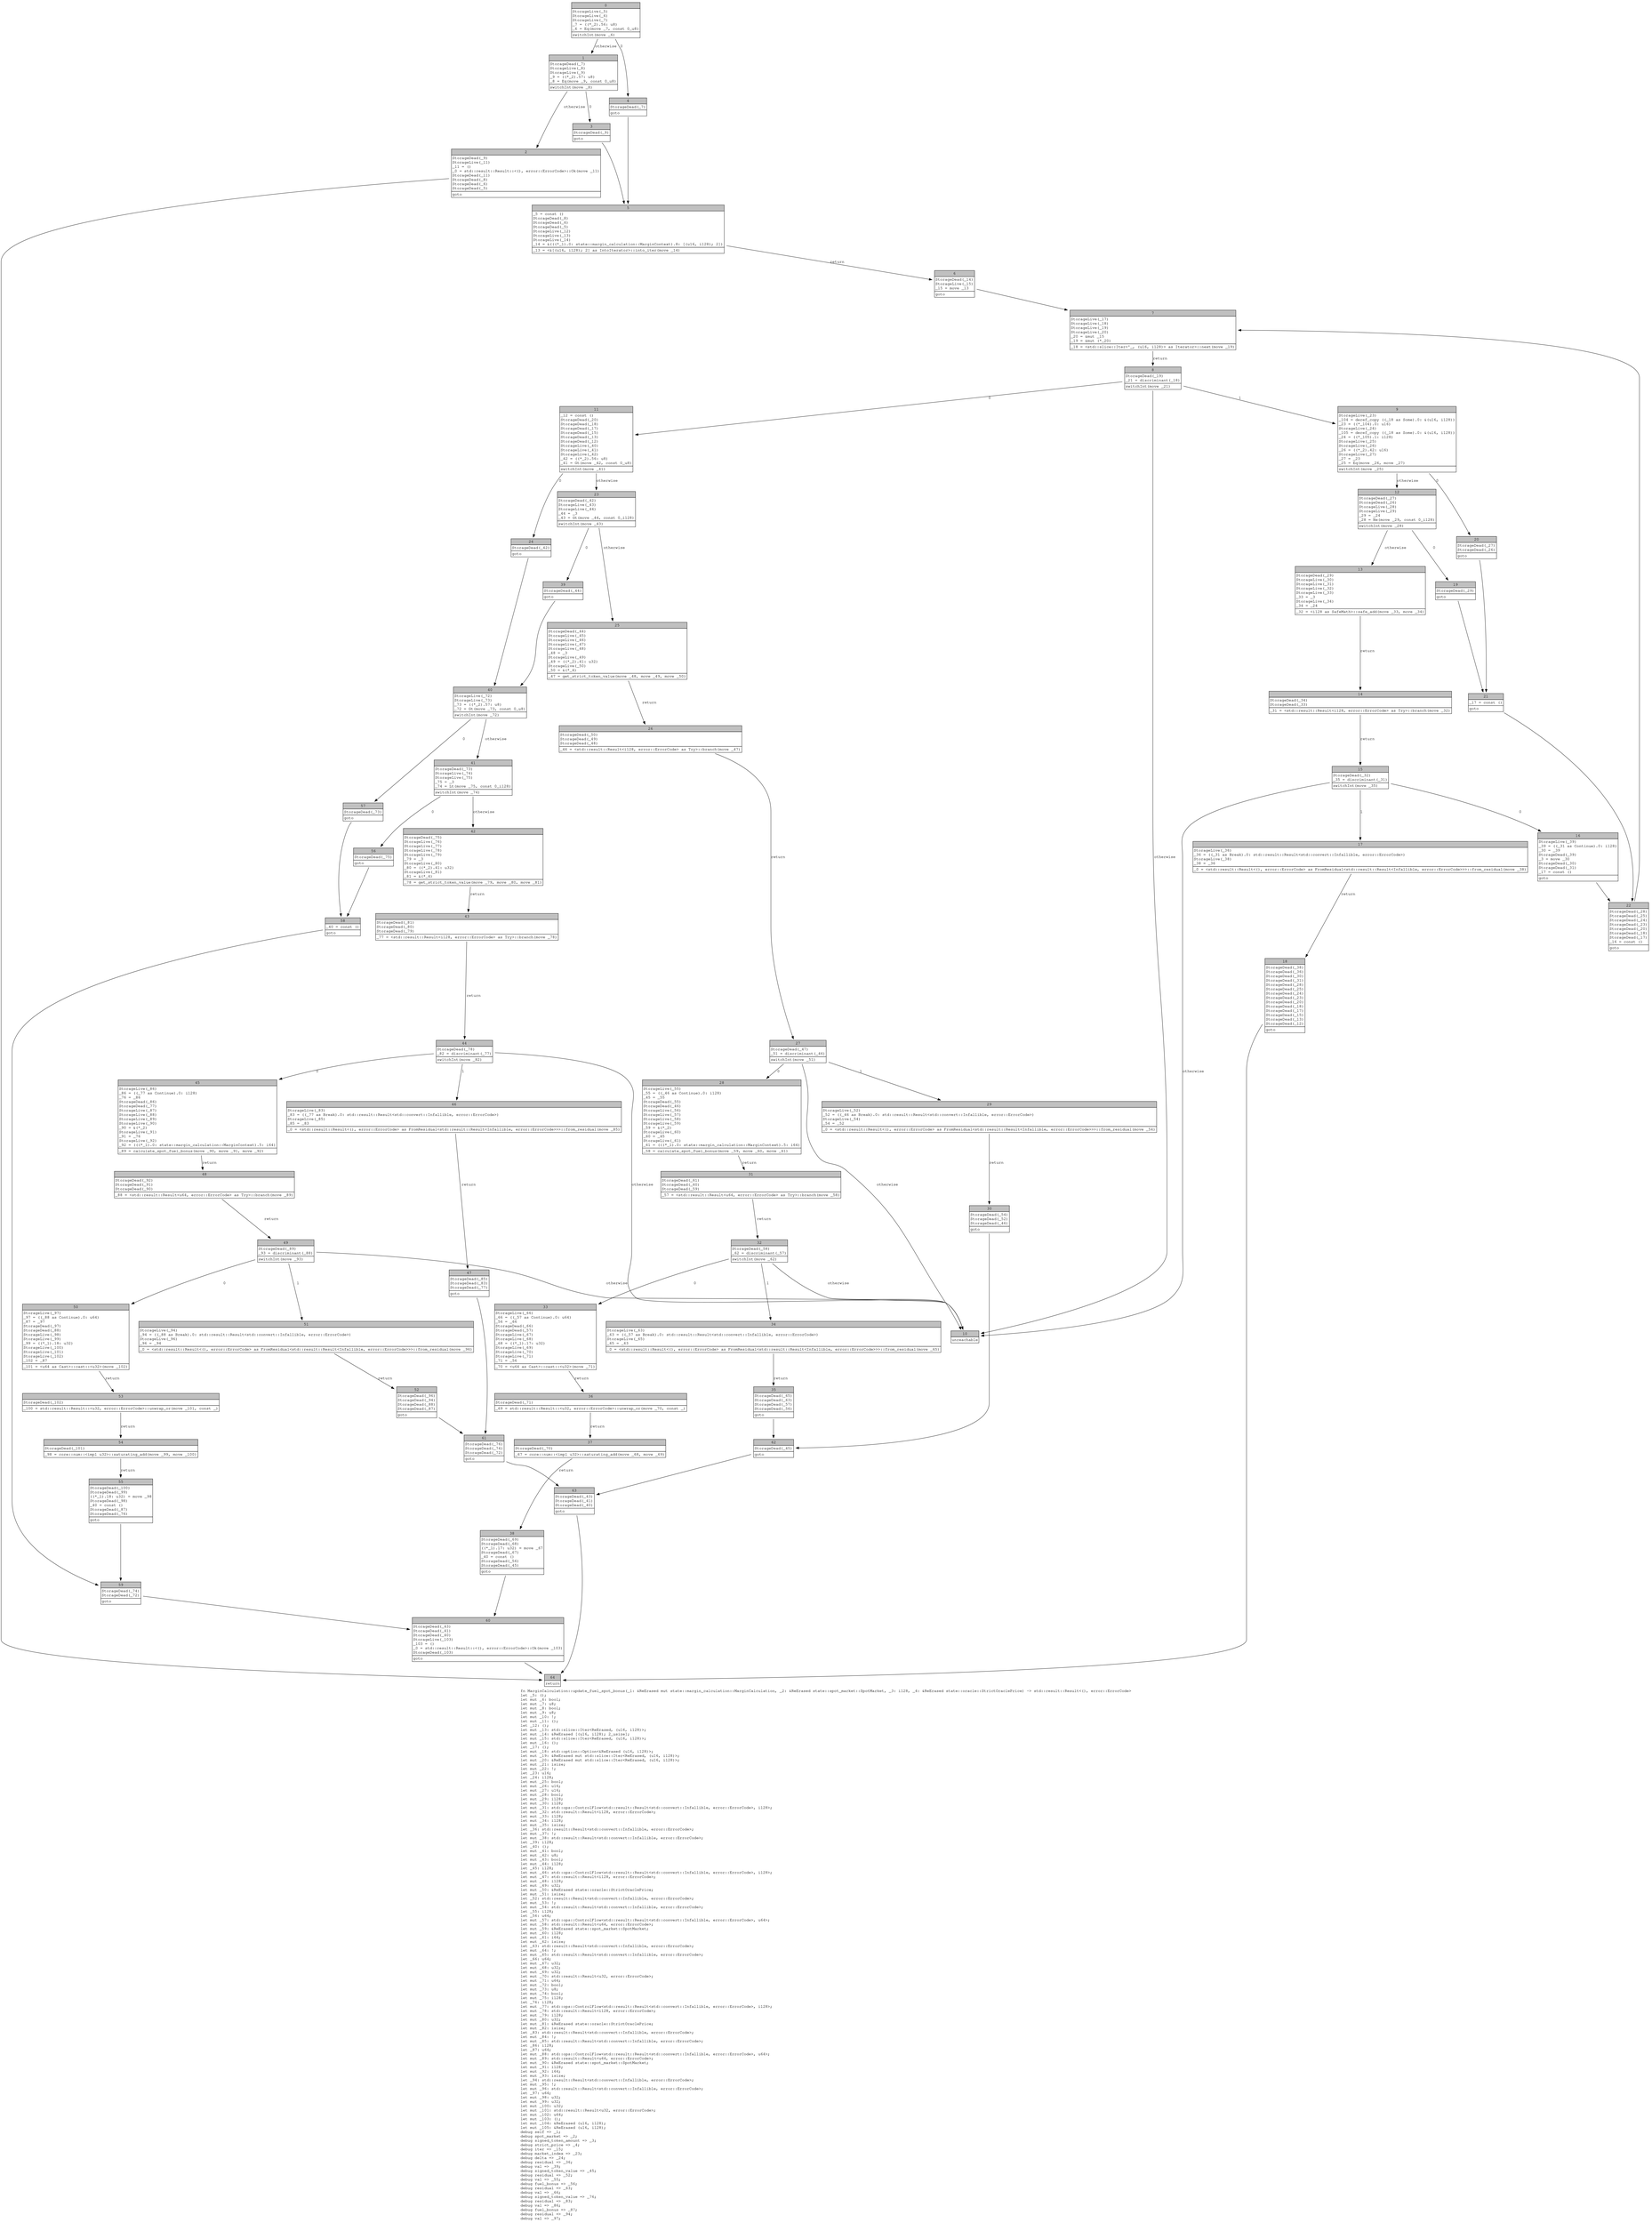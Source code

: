 digraph Mir_0_3463 {
    graph [fontname="Courier, monospace"];
    node [fontname="Courier, monospace"];
    edge [fontname="Courier, monospace"];
    label=<fn MarginCalculation::update_fuel_spot_bonus(_1: &amp;ReErased mut state::margin_calculation::MarginCalculation, _2: &amp;ReErased state::spot_market::SpotMarket, _3: i128, _4: &amp;ReErased state::oracle::StrictOraclePrice) -&gt; std::result::Result&lt;(), error::ErrorCode&gt;<br align="left"/>let _5: ();<br align="left"/>let mut _6: bool;<br align="left"/>let mut _7: u8;<br align="left"/>let mut _8: bool;<br align="left"/>let mut _9: u8;<br align="left"/>let mut _10: !;<br align="left"/>let mut _11: ();<br align="left"/>let _12: ();<br align="left"/>let mut _13: std::slice::Iter&lt;ReErased, (u16, i128)&gt;;<br align="left"/>let mut _14: &amp;ReErased [(u16, i128); 2_usize];<br align="left"/>let mut _15: std::slice::Iter&lt;ReErased, (u16, i128)&gt;;<br align="left"/>let mut _16: ();<br align="left"/>let _17: ();<br align="left"/>let mut _18: std::option::Option&lt;&amp;ReErased (u16, i128)&gt;;<br align="left"/>let mut _19: &amp;ReErased mut std::slice::Iter&lt;ReErased, (u16, i128)&gt;;<br align="left"/>let mut _20: &amp;ReErased mut std::slice::Iter&lt;ReErased, (u16, i128)&gt;;<br align="left"/>let mut _21: isize;<br align="left"/>let mut _22: !;<br align="left"/>let _23: u16;<br align="left"/>let _24: i128;<br align="left"/>let mut _25: bool;<br align="left"/>let mut _26: u16;<br align="left"/>let mut _27: u16;<br align="left"/>let mut _28: bool;<br align="left"/>let mut _29: i128;<br align="left"/>let mut _30: i128;<br align="left"/>let mut _31: std::ops::ControlFlow&lt;std::result::Result&lt;std::convert::Infallible, error::ErrorCode&gt;, i128&gt;;<br align="left"/>let mut _32: std::result::Result&lt;i128, error::ErrorCode&gt;;<br align="left"/>let mut _33: i128;<br align="left"/>let mut _34: i128;<br align="left"/>let mut _35: isize;<br align="left"/>let _36: std::result::Result&lt;std::convert::Infallible, error::ErrorCode&gt;;<br align="left"/>let mut _37: !;<br align="left"/>let mut _38: std::result::Result&lt;std::convert::Infallible, error::ErrorCode&gt;;<br align="left"/>let _39: i128;<br align="left"/>let _40: ();<br align="left"/>let mut _41: bool;<br align="left"/>let mut _42: u8;<br align="left"/>let mut _43: bool;<br align="left"/>let mut _44: i128;<br align="left"/>let _45: i128;<br align="left"/>let mut _46: std::ops::ControlFlow&lt;std::result::Result&lt;std::convert::Infallible, error::ErrorCode&gt;, i128&gt;;<br align="left"/>let mut _47: std::result::Result&lt;i128, error::ErrorCode&gt;;<br align="left"/>let mut _48: i128;<br align="left"/>let mut _49: u32;<br align="left"/>let mut _50: &amp;ReErased state::oracle::StrictOraclePrice;<br align="left"/>let mut _51: isize;<br align="left"/>let _52: std::result::Result&lt;std::convert::Infallible, error::ErrorCode&gt;;<br align="left"/>let mut _53: !;<br align="left"/>let mut _54: std::result::Result&lt;std::convert::Infallible, error::ErrorCode&gt;;<br align="left"/>let _55: i128;<br align="left"/>let _56: u64;<br align="left"/>let mut _57: std::ops::ControlFlow&lt;std::result::Result&lt;std::convert::Infallible, error::ErrorCode&gt;, u64&gt;;<br align="left"/>let mut _58: std::result::Result&lt;u64, error::ErrorCode&gt;;<br align="left"/>let mut _59: &amp;ReErased state::spot_market::SpotMarket;<br align="left"/>let mut _60: i128;<br align="left"/>let mut _61: i64;<br align="left"/>let mut _62: isize;<br align="left"/>let _63: std::result::Result&lt;std::convert::Infallible, error::ErrorCode&gt;;<br align="left"/>let mut _64: !;<br align="left"/>let mut _65: std::result::Result&lt;std::convert::Infallible, error::ErrorCode&gt;;<br align="left"/>let _66: u64;<br align="left"/>let mut _67: u32;<br align="left"/>let mut _68: u32;<br align="left"/>let mut _69: u32;<br align="left"/>let mut _70: std::result::Result&lt;u32, error::ErrorCode&gt;;<br align="left"/>let mut _71: u64;<br align="left"/>let mut _72: bool;<br align="left"/>let mut _73: u8;<br align="left"/>let mut _74: bool;<br align="left"/>let mut _75: i128;<br align="left"/>let _76: i128;<br align="left"/>let mut _77: std::ops::ControlFlow&lt;std::result::Result&lt;std::convert::Infallible, error::ErrorCode&gt;, i128&gt;;<br align="left"/>let mut _78: std::result::Result&lt;i128, error::ErrorCode&gt;;<br align="left"/>let mut _79: i128;<br align="left"/>let mut _80: u32;<br align="left"/>let mut _81: &amp;ReErased state::oracle::StrictOraclePrice;<br align="left"/>let mut _82: isize;<br align="left"/>let _83: std::result::Result&lt;std::convert::Infallible, error::ErrorCode&gt;;<br align="left"/>let mut _84: !;<br align="left"/>let mut _85: std::result::Result&lt;std::convert::Infallible, error::ErrorCode&gt;;<br align="left"/>let _86: i128;<br align="left"/>let _87: u64;<br align="left"/>let mut _88: std::ops::ControlFlow&lt;std::result::Result&lt;std::convert::Infallible, error::ErrorCode&gt;, u64&gt;;<br align="left"/>let mut _89: std::result::Result&lt;u64, error::ErrorCode&gt;;<br align="left"/>let mut _90: &amp;ReErased state::spot_market::SpotMarket;<br align="left"/>let mut _91: i128;<br align="left"/>let mut _92: i64;<br align="left"/>let mut _93: isize;<br align="left"/>let _94: std::result::Result&lt;std::convert::Infallible, error::ErrorCode&gt;;<br align="left"/>let mut _95: !;<br align="left"/>let mut _96: std::result::Result&lt;std::convert::Infallible, error::ErrorCode&gt;;<br align="left"/>let _97: u64;<br align="left"/>let mut _98: u32;<br align="left"/>let mut _99: u32;<br align="left"/>let mut _100: u32;<br align="left"/>let mut _101: std::result::Result&lt;u32, error::ErrorCode&gt;;<br align="left"/>let mut _102: u64;<br align="left"/>let mut _103: ();<br align="left"/>let mut _104: &amp;ReErased (u16, i128);<br align="left"/>let mut _105: &amp;ReErased (u16, i128);<br align="left"/>debug self =&gt; _1;<br align="left"/>debug spot_market =&gt; _2;<br align="left"/>debug signed_token_amount =&gt; _3;<br align="left"/>debug strict_price =&gt; _4;<br align="left"/>debug iter =&gt; _15;<br align="left"/>debug market_index =&gt; _23;<br align="left"/>debug delta =&gt; _24;<br align="left"/>debug residual =&gt; _36;<br align="left"/>debug val =&gt; _39;<br align="left"/>debug signed_token_value =&gt; _45;<br align="left"/>debug residual =&gt; _52;<br align="left"/>debug val =&gt; _55;<br align="left"/>debug fuel_bonus =&gt; _56;<br align="left"/>debug residual =&gt; _63;<br align="left"/>debug val =&gt; _66;<br align="left"/>debug signed_token_value =&gt; _76;<br align="left"/>debug residual =&gt; _83;<br align="left"/>debug val =&gt; _86;<br align="left"/>debug fuel_bonus =&gt; _87;<br align="left"/>debug residual =&gt; _94;<br align="left"/>debug val =&gt; _97;<br align="left"/>>;
    bb0__0_3463 [shape="none", label=<<table border="0" cellborder="1" cellspacing="0"><tr><td bgcolor="gray" align="center" colspan="1">0</td></tr><tr><td align="left" balign="left">StorageLive(_5)<br/>StorageLive(_6)<br/>StorageLive(_7)<br/>_7 = ((*_2).56: u8)<br/>_6 = Eq(move _7, const 0_u8)<br/></td></tr><tr><td align="left">switchInt(move _6)</td></tr></table>>];
    bb1__0_3463 [shape="none", label=<<table border="0" cellborder="1" cellspacing="0"><tr><td bgcolor="gray" align="center" colspan="1">1</td></tr><tr><td align="left" balign="left">StorageDead(_7)<br/>StorageLive(_8)<br/>StorageLive(_9)<br/>_9 = ((*_2).57: u8)<br/>_8 = Eq(move _9, const 0_u8)<br/></td></tr><tr><td align="left">switchInt(move _8)</td></tr></table>>];
    bb2__0_3463 [shape="none", label=<<table border="0" cellborder="1" cellspacing="0"><tr><td bgcolor="gray" align="center" colspan="1">2</td></tr><tr><td align="left" balign="left">StorageDead(_9)<br/>StorageLive(_11)<br/>_11 = ()<br/>_0 = std::result::Result::&lt;(), error::ErrorCode&gt;::Ok(move _11)<br/>StorageDead(_11)<br/>StorageDead(_8)<br/>StorageDead(_6)<br/>StorageDead(_5)<br/></td></tr><tr><td align="left">goto</td></tr></table>>];
    bb3__0_3463 [shape="none", label=<<table border="0" cellborder="1" cellspacing="0"><tr><td bgcolor="gray" align="center" colspan="1">3</td></tr><tr><td align="left" balign="left">StorageDead(_9)<br/></td></tr><tr><td align="left">goto</td></tr></table>>];
    bb4__0_3463 [shape="none", label=<<table border="0" cellborder="1" cellspacing="0"><tr><td bgcolor="gray" align="center" colspan="1">4</td></tr><tr><td align="left" balign="left">StorageDead(_7)<br/></td></tr><tr><td align="left">goto</td></tr></table>>];
    bb5__0_3463 [shape="none", label=<<table border="0" cellborder="1" cellspacing="0"><tr><td bgcolor="gray" align="center" colspan="1">5</td></tr><tr><td align="left" balign="left">_5 = const ()<br/>StorageDead(_8)<br/>StorageDead(_6)<br/>StorageDead(_5)<br/>StorageLive(_12)<br/>StorageLive(_13)<br/>StorageLive(_14)<br/>_14 = &amp;(((*_1).0: state::margin_calculation::MarginContext).8: [(u16, i128); 2])<br/></td></tr><tr><td align="left">_13 = &lt;&amp;[(u16, i128); 2] as IntoIterator&gt;::into_iter(move _14)</td></tr></table>>];
    bb6__0_3463 [shape="none", label=<<table border="0" cellborder="1" cellspacing="0"><tr><td bgcolor="gray" align="center" colspan="1">6</td></tr><tr><td align="left" balign="left">StorageDead(_14)<br/>StorageLive(_15)<br/>_15 = move _13<br/></td></tr><tr><td align="left">goto</td></tr></table>>];
    bb7__0_3463 [shape="none", label=<<table border="0" cellborder="1" cellspacing="0"><tr><td bgcolor="gray" align="center" colspan="1">7</td></tr><tr><td align="left" balign="left">StorageLive(_17)<br/>StorageLive(_18)<br/>StorageLive(_19)<br/>StorageLive(_20)<br/>_20 = &amp;mut _15<br/>_19 = &amp;mut (*_20)<br/></td></tr><tr><td align="left">_18 = &lt;std::slice::Iter&lt;'_, (u16, i128)&gt; as Iterator&gt;::next(move _19)</td></tr></table>>];
    bb8__0_3463 [shape="none", label=<<table border="0" cellborder="1" cellspacing="0"><tr><td bgcolor="gray" align="center" colspan="1">8</td></tr><tr><td align="left" balign="left">StorageDead(_19)<br/>_21 = discriminant(_18)<br/></td></tr><tr><td align="left">switchInt(move _21)</td></tr></table>>];
    bb9__0_3463 [shape="none", label=<<table border="0" cellborder="1" cellspacing="0"><tr><td bgcolor="gray" align="center" colspan="1">9</td></tr><tr><td align="left" balign="left">StorageLive(_23)<br/>_104 = deref_copy ((_18 as Some).0: &amp;(u16, i128))<br/>_23 = ((*_104).0: u16)<br/>StorageLive(_24)<br/>_105 = deref_copy ((_18 as Some).0: &amp;(u16, i128))<br/>_24 = ((*_105).1: i128)<br/>StorageLive(_25)<br/>StorageLive(_26)<br/>_26 = ((*_2).42: u16)<br/>StorageLive(_27)<br/>_27 = _23<br/>_25 = Eq(move _26, move _27)<br/></td></tr><tr><td align="left">switchInt(move _25)</td></tr></table>>];
    bb10__0_3463 [shape="none", label=<<table border="0" cellborder="1" cellspacing="0"><tr><td bgcolor="gray" align="center" colspan="1">10</td></tr><tr><td align="left">unreachable</td></tr></table>>];
    bb11__0_3463 [shape="none", label=<<table border="0" cellborder="1" cellspacing="0"><tr><td bgcolor="gray" align="center" colspan="1">11</td></tr><tr><td align="left" balign="left">_12 = const ()<br/>StorageDead(_20)<br/>StorageDead(_18)<br/>StorageDead(_17)<br/>StorageDead(_15)<br/>StorageDead(_13)<br/>StorageDead(_12)<br/>StorageLive(_40)<br/>StorageLive(_41)<br/>StorageLive(_42)<br/>_42 = ((*_2).56: u8)<br/>_41 = Gt(move _42, const 0_u8)<br/></td></tr><tr><td align="left">switchInt(move _41)</td></tr></table>>];
    bb12__0_3463 [shape="none", label=<<table border="0" cellborder="1" cellspacing="0"><tr><td bgcolor="gray" align="center" colspan="1">12</td></tr><tr><td align="left" balign="left">StorageDead(_27)<br/>StorageDead(_26)<br/>StorageLive(_28)<br/>StorageLive(_29)<br/>_29 = _24<br/>_28 = Ne(move _29, const 0_i128)<br/></td></tr><tr><td align="left">switchInt(move _28)</td></tr></table>>];
    bb13__0_3463 [shape="none", label=<<table border="0" cellborder="1" cellspacing="0"><tr><td bgcolor="gray" align="center" colspan="1">13</td></tr><tr><td align="left" balign="left">StorageDead(_29)<br/>StorageLive(_30)<br/>StorageLive(_31)<br/>StorageLive(_32)<br/>StorageLive(_33)<br/>_33 = _3<br/>StorageLive(_34)<br/>_34 = _24<br/></td></tr><tr><td align="left">_32 = &lt;i128 as SafeMath&gt;::safe_add(move _33, move _34)</td></tr></table>>];
    bb14__0_3463 [shape="none", label=<<table border="0" cellborder="1" cellspacing="0"><tr><td bgcolor="gray" align="center" colspan="1">14</td></tr><tr><td align="left" balign="left">StorageDead(_34)<br/>StorageDead(_33)<br/></td></tr><tr><td align="left">_31 = &lt;std::result::Result&lt;i128, error::ErrorCode&gt; as Try&gt;::branch(move _32)</td></tr></table>>];
    bb15__0_3463 [shape="none", label=<<table border="0" cellborder="1" cellspacing="0"><tr><td bgcolor="gray" align="center" colspan="1">15</td></tr><tr><td align="left" balign="left">StorageDead(_32)<br/>_35 = discriminant(_31)<br/></td></tr><tr><td align="left">switchInt(move _35)</td></tr></table>>];
    bb16__0_3463 [shape="none", label=<<table border="0" cellborder="1" cellspacing="0"><tr><td bgcolor="gray" align="center" colspan="1">16</td></tr><tr><td align="left" balign="left">StorageLive(_39)<br/>_39 = ((_31 as Continue).0: i128)<br/>_30 = _39<br/>StorageDead(_39)<br/>_3 = move _30<br/>StorageDead(_30)<br/>StorageDead(_31)<br/>_17 = const ()<br/></td></tr><tr><td align="left">goto</td></tr></table>>];
    bb17__0_3463 [shape="none", label=<<table border="0" cellborder="1" cellspacing="0"><tr><td bgcolor="gray" align="center" colspan="1">17</td></tr><tr><td align="left" balign="left">StorageLive(_36)<br/>_36 = ((_31 as Break).0: std::result::Result&lt;std::convert::Infallible, error::ErrorCode&gt;)<br/>StorageLive(_38)<br/>_38 = _36<br/></td></tr><tr><td align="left">_0 = &lt;std::result::Result&lt;(), error::ErrorCode&gt; as FromResidual&lt;std::result::Result&lt;Infallible, error::ErrorCode&gt;&gt;&gt;::from_residual(move _38)</td></tr></table>>];
    bb18__0_3463 [shape="none", label=<<table border="0" cellborder="1" cellspacing="0"><tr><td bgcolor="gray" align="center" colspan="1">18</td></tr><tr><td align="left" balign="left">StorageDead(_38)<br/>StorageDead(_36)<br/>StorageDead(_30)<br/>StorageDead(_31)<br/>StorageDead(_28)<br/>StorageDead(_25)<br/>StorageDead(_24)<br/>StorageDead(_23)<br/>StorageDead(_20)<br/>StorageDead(_18)<br/>StorageDead(_17)<br/>StorageDead(_15)<br/>StorageDead(_13)<br/>StorageDead(_12)<br/></td></tr><tr><td align="left">goto</td></tr></table>>];
    bb19__0_3463 [shape="none", label=<<table border="0" cellborder="1" cellspacing="0"><tr><td bgcolor="gray" align="center" colspan="1">19</td></tr><tr><td align="left" balign="left">StorageDead(_29)<br/></td></tr><tr><td align="left">goto</td></tr></table>>];
    bb20__0_3463 [shape="none", label=<<table border="0" cellborder="1" cellspacing="0"><tr><td bgcolor="gray" align="center" colspan="1">20</td></tr><tr><td align="left" balign="left">StorageDead(_27)<br/>StorageDead(_26)<br/></td></tr><tr><td align="left">goto</td></tr></table>>];
    bb21__0_3463 [shape="none", label=<<table border="0" cellborder="1" cellspacing="0"><tr><td bgcolor="gray" align="center" colspan="1">21</td></tr><tr><td align="left" balign="left">_17 = const ()<br/></td></tr><tr><td align="left">goto</td></tr></table>>];
    bb22__0_3463 [shape="none", label=<<table border="0" cellborder="1" cellspacing="0"><tr><td bgcolor="gray" align="center" colspan="1">22</td></tr><tr><td align="left" balign="left">StorageDead(_28)<br/>StorageDead(_25)<br/>StorageDead(_24)<br/>StorageDead(_23)<br/>StorageDead(_20)<br/>StorageDead(_18)<br/>StorageDead(_17)<br/>_16 = const ()<br/></td></tr><tr><td align="left">goto</td></tr></table>>];
    bb23__0_3463 [shape="none", label=<<table border="0" cellborder="1" cellspacing="0"><tr><td bgcolor="gray" align="center" colspan="1">23</td></tr><tr><td align="left" balign="left">StorageDead(_42)<br/>StorageLive(_43)<br/>StorageLive(_44)<br/>_44 = _3<br/>_43 = Gt(move _44, const 0_i128)<br/></td></tr><tr><td align="left">switchInt(move _43)</td></tr></table>>];
    bb24__0_3463 [shape="none", label=<<table border="0" cellborder="1" cellspacing="0"><tr><td bgcolor="gray" align="center" colspan="1">24</td></tr><tr><td align="left" balign="left">StorageDead(_42)<br/></td></tr><tr><td align="left">goto</td></tr></table>>];
    bb25__0_3463 [shape="none", label=<<table border="0" cellborder="1" cellspacing="0"><tr><td bgcolor="gray" align="center" colspan="1">25</td></tr><tr><td align="left" balign="left">StorageDead(_44)<br/>StorageLive(_45)<br/>StorageLive(_46)<br/>StorageLive(_47)<br/>StorageLive(_48)<br/>_48 = _3<br/>StorageLive(_49)<br/>_49 = ((*_2).41: u32)<br/>StorageLive(_50)<br/>_50 = &amp;(*_4)<br/></td></tr><tr><td align="left">_47 = get_strict_token_value(move _48, move _49, move _50)</td></tr></table>>];
    bb26__0_3463 [shape="none", label=<<table border="0" cellborder="1" cellspacing="0"><tr><td bgcolor="gray" align="center" colspan="1">26</td></tr><tr><td align="left" balign="left">StorageDead(_50)<br/>StorageDead(_49)<br/>StorageDead(_48)<br/></td></tr><tr><td align="left">_46 = &lt;std::result::Result&lt;i128, error::ErrorCode&gt; as Try&gt;::branch(move _47)</td></tr></table>>];
    bb27__0_3463 [shape="none", label=<<table border="0" cellborder="1" cellspacing="0"><tr><td bgcolor="gray" align="center" colspan="1">27</td></tr><tr><td align="left" balign="left">StorageDead(_47)<br/>_51 = discriminant(_46)<br/></td></tr><tr><td align="left">switchInt(move _51)</td></tr></table>>];
    bb28__0_3463 [shape="none", label=<<table border="0" cellborder="1" cellspacing="0"><tr><td bgcolor="gray" align="center" colspan="1">28</td></tr><tr><td align="left" balign="left">StorageLive(_55)<br/>_55 = ((_46 as Continue).0: i128)<br/>_45 = _55<br/>StorageDead(_55)<br/>StorageDead(_46)<br/>StorageLive(_56)<br/>StorageLive(_57)<br/>StorageLive(_58)<br/>StorageLive(_59)<br/>_59 = &amp;(*_2)<br/>StorageLive(_60)<br/>_60 = _45<br/>StorageLive(_61)<br/>_61 = (((*_1).0: state::margin_calculation::MarginContext).5: i64)<br/></td></tr><tr><td align="left">_58 = calculate_spot_fuel_bonus(move _59, move _60, move _61)</td></tr></table>>];
    bb29__0_3463 [shape="none", label=<<table border="0" cellborder="1" cellspacing="0"><tr><td bgcolor="gray" align="center" colspan="1">29</td></tr><tr><td align="left" balign="left">StorageLive(_52)<br/>_52 = ((_46 as Break).0: std::result::Result&lt;std::convert::Infallible, error::ErrorCode&gt;)<br/>StorageLive(_54)<br/>_54 = _52<br/></td></tr><tr><td align="left">_0 = &lt;std::result::Result&lt;(), error::ErrorCode&gt; as FromResidual&lt;std::result::Result&lt;Infallible, error::ErrorCode&gt;&gt;&gt;::from_residual(move _54)</td></tr></table>>];
    bb30__0_3463 [shape="none", label=<<table border="0" cellborder="1" cellspacing="0"><tr><td bgcolor="gray" align="center" colspan="1">30</td></tr><tr><td align="left" balign="left">StorageDead(_54)<br/>StorageDead(_52)<br/>StorageDead(_46)<br/></td></tr><tr><td align="left">goto</td></tr></table>>];
    bb31__0_3463 [shape="none", label=<<table border="0" cellborder="1" cellspacing="0"><tr><td bgcolor="gray" align="center" colspan="1">31</td></tr><tr><td align="left" balign="left">StorageDead(_61)<br/>StorageDead(_60)<br/>StorageDead(_59)<br/></td></tr><tr><td align="left">_57 = &lt;std::result::Result&lt;u64, error::ErrorCode&gt; as Try&gt;::branch(move _58)</td></tr></table>>];
    bb32__0_3463 [shape="none", label=<<table border="0" cellborder="1" cellspacing="0"><tr><td bgcolor="gray" align="center" colspan="1">32</td></tr><tr><td align="left" balign="left">StorageDead(_58)<br/>_62 = discriminant(_57)<br/></td></tr><tr><td align="left">switchInt(move _62)</td></tr></table>>];
    bb33__0_3463 [shape="none", label=<<table border="0" cellborder="1" cellspacing="0"><tr><td bgcolor="gray" align="center" colspan="1">33</td></tr><tr><td align="left" balign="left">StorageLive(_66)<br/>_66 = ((_57 as Continue).0: u64)<br/>_56 = _66<br/>StorageDead(_66)<br/>StorageDead(_57)<br/>StorageLive(_67)<br/>StorageLive(_68)<br/>_68 = ((*_1).17: u32)<br/>StorageLive(_69)<br/>StorageLive(_70)<br/>StorageLive(_71)<br/>_71 = _56<br/></td></tr><tr><td align="left">_70 = &lt;u64 as Cast&gt;::cast::&lt;u32&gt;(move _71)</td></tr></table>>];
    bb34__0_3463 [shape="none", label=<<table border="0" cellborder="1" cellspacing="0"><tr><td bgcolor="gray" align="center" colspan="1">34</td></tr><tr><td align="left" balign="left">StorageLive(_63)<br/>_63 = ((_57 as Break).0: std::result::Result&lt;std::convert::Infallible, error::ErrorCode&gt;)<br/>StorageLive(_65)<br/>_65 = _63<br/></td></tr><tr><td align="left">_0 = &lt;std::result::Result&lt;(), error::ErrorCode&gt; as FromResidual&lt;std::result::Result&lt;Infallible, error::ErrorCode&gt;&gt;&gt;::from_residual(move _65)</td></tr></table>>];
    bb35__0_3463 [shape="none", label=<<table border="0" cellborder="1" cellspacing="0"><tr><td bgcolor="gray" align="center" colspan="1">35</td></tr><tr><td align="left" balign="left">StorageDead(_65)<br/>StorageDead(_63)<br/>StorageDead(_57)<br/>StorageDead(_56)<br/></td></tr><tr><td align="left">goto</td></tr></table>>];
    bb36__0_3463 [shape="none", label=<<table border="0" cellborder="1" cellspacing="0"><tr><td bgcolor="gray" align="center" colspan="1">36</td></tr><tr><td align="left" balign="left">StorageDead(_71)<br/></td></tr><tr><td align="left">_69 = std::result::Result::&lt;u32, error::ErrorCode&gt;::unwrap_or(move _70, const _)</td></tr></table>>];
    bb37__0_3463 [shape="none", label=<<table border="0" cellborder="1" cellspacing="0"><tr><td bgcolor="gray" align="center" colspan="1">37</td></tr><tr><td align="left" balign="left">StorageDead(_70)<br/></td></tr><tr><td align="left">_67 = core::num::&lt;impl u32&gt;::saturating_add(move _68, move _69)</td></tr></table>>];
    bb38__0_3463 [shape="none", label=<<table border="0" cellborder="1" cellspacing="0"><tr><td bgcolor="gray" align="center" colspan="1">38</td></tr><tr><td align="left" balign="left">StorageDead(_69)<br/>StorageDead(_68)<br/>((*_1).17: u32) = move _67<br/>StorageDead(_67)<br/>_40 = const ()<br/>StorageDead(_56)<br/>StorageDead(_45)<br/></td></tr><tr><td align="left">goto</td></tr></table>>];
    bb39__0_3463 [shape="none", label=<<table border="0" cellborder="1" cellspacing="0"><tr><td bgcolor="gray" align="center" colspan="1">39</td></tr><tr><td align="left" balign="left">StorageDead(_44)<br/></td></tr><tr><td align="left">goto</td></tr></table>>];
    bb40__0_3463 [shape="none", label=<<table border="0" cellborder="1" cellspacing="0"><tr><td bgcolor="gray" align="center" colspan="1">40</td></tr><tr><td align="left" balign="left">StorageLive(_72)<br/>StorageLive(_73)<br/>_73 = ((*_2).57: u8)<br/>_72 = Gt(move _73, const 0_u8)<br/></td></tr><tr><td align="left">switchInt(move _72)</td></tr></table>>];
    bb41__0_3463 [shape="none", label=<<table border="0" cellborder="1" cellspacing="0"><tr><td bgcolor="gray" align="center" colspan="1">41</td></tr><tr><td align="left" balign="left">StorageDead(_73)<br/>StorageLive(_74)<br/>StorageLive(_75)<br/>_75 = _3<br/>_74 = Lt(move _75, const 0_i128)<br/></td></tr><tr><td align="left">switchInt(move _74)</td></tr></table>>];
    bb42__0_3463 [shape="none", label=<<table border="0" cellborder="1" cellspacing="0"><tr><td bgcolor="gray" align="center" colspan="1">42</td></tr><tr><td align="left" balign="left">StorageDead(_75)<br/>StorageLive(_76)<br/>StorageLive(_77)<br/>StorageLive(_78)<br/>StorageLive(_79)<br/>_79 = _3<br/>StorageLive(_80)<br/>_80 = ((*_2).41: u32)<br/>StorageLive(_81)<br/>_81 = &amp;(*_4)<br/></td></tr><tr><td align="left">_78 = get_strict_token_value(move _79, move _80, move _81)</td></tr></table>>];
    bb43__0_3463 [shape="none", label=<<table border="0" cellborder="1" cellspacing="0"><tr><td bgcolor="gray" align="center" colspan="1">43</td></tr><tr><td align="left" balign="left">StorageDead(_81)<br/>StorageDead(_80)<br/>StorageDead(_79)<br/></td></tr><tr><td align="left">_77 = &lt;std::result::Result&lt;i128, error::ErrorCode&gt; as Try&gt;::branch(move _78)</td></tr></table>>];
    bb44__0_3463 [shape="none", label=<<table border="0" cellborder="1" cellspacing="0"><tr><td bgcolor="gray" align="center" colspan="1">44</td></tr><tr><td align="left" balign="left">StorageDead(_78)<br/>_82 = discriminant(_77)<br/></td></tr><tr><td align="left">switchInt(move _82)</td></tr></table>>];
    bb45__0_3463 [shape="none", label=<<table border="0" cellborder="1" cellspacing="0"><tr><td bgcolor="gray" align="center" colspan="1">45</td></tr><tr><td align="left" balign="left">StorageLive(_86)<br/>_86 = ((_77 as Continue).0: i128)<br/>_76 = _86<br/>StorageDead(_86)<br/>StorageDead(_77)<br/>StorageLive(_87)<br/>StorageLive(_88)<br/>StorageLive(_89)<br/>StorageLive(_90)<br/>_90 = &amp;(*_2)<br/>StorageLive(_91)<br/>_91 = _76<br/>StorageLive(_92)<br/>_92 = (((*_1).0: state::margin_calculation::MarginContext).5: i64)<br/></td></tr><tr><td align="left">_89 = calculate_spot_fuel_bonus(move _90, move _91, move _92)</td></tr></table>>];
    bb46__0_3463 [shape="none", label=<<table border="0" cellborder="1" cellspacing="0"><tr><td bgcolor="gray" align="center" colspan="1">46</td></tr><tr><td align="left" balign="left">StorageLive(_83)<br/>_83 = ((_77 as Break).0: std::result::Result&lt;std::convert::Infallible, error::ErrorCode&gt;)<br/>StorageLive(_85)<br/>_85 = _83<br/></td></tr><tr><td align="left">_0 = &lt;std::result::Result&lt;(), error::ErrorCode&gt; as FromResidual&lt;std::result::Result&lt;Infallible, error::ErrorCode&gt;&gt;&gt;::from_residual(move _85)</td></tr></table>>];
    bb47__0_3463 [shape="none", label=<<table border="0" cellborder="1" cellspacing="0"><tr><td bgcolor="gray" align="center" colspan="1">47</td></tr><tr><td align="left" balign="left">StorageDead(_85)<br/>StorageDead(_83)<br/>StorageDead(_77)<br/></td></tr><tr><td align="left">goto</td></tr></table>>];
    bb48__0_3463 [shape="none", label=<<table border="0" cellborder="1" cellspacing="0"><tr><td bgcolor="gray" align="center" colspan="1">48</td></tr><tr><td align="left" balign="left">StorageDead(_92)<br/>StorageDead(_91)<br/>StorageDead(_90)<br/></td></tr><tr><td align="left">_88 = &lt;std::result::Result&lt;u64, error::ErrorCode&gt; as Try&gt;::branch(move _89)</td></tr></table>>];
    bb49__0_3463 [shape="none", label=<<table border="0" cellborder="1" cellspacing="0"><tr><td bgcolor="gray" align="center" colspan="1">49</td></tr><tr><td align="left" balign="left">StorageDead(_89)<br/>_93 = discriminant(_88)<br/></td></tr><tr><td align="left">switchInt(move _93)</td></tr></table>>];
    bb50__0_3463 [shape="none", label=<<table border="0" cellborder="1" cellspacing="0"><tr><td bgcolor="gray" align="center" colspan="1">50</td></tr><tr><td align="left" balign="left">StorageLive(_97)<br/>_97 = ((_88 as Continue).0: u64)<br/>_87 = _97<br/>StorageDead(_97)<br/>StorageDead(_88)<br/>StorageLive(_98)<br/>StorageLive(_99)<br/>_99 = ((*_1).18: u32)<br/>StorageLive(_100)<br/>StorageLive(_101)<br/>StorageLive(_102)<br/>_102 = _87<br/></td></tr><tr><td align="left">_101 = &lt;u64 as Cast&gt;::cast::&lt;u32&gt;(move _102)</td></tr></table>>];
    bb51__0_3463 [shape="none", label=<<table border="0" cellborder="1" cellspacing="0"><tr><td bgcolor="gray" align="center" colspan="1">51</td></tr><tr><td align="left" balign="left">StorageLive(_94)<br/>_94 = ((_88 as Break).0: std::result::Result&lt;std::convert::Infallible, error::ErrorCode&gt;)<br/>StorageLive(_96)<br/>_96 = _94<br/></td></tr><tr><td align="left">_0 = &lt;std::result::Result&lt;(), error::ErrorCode&gt; as FromResidual&lt;std::result::Result&lt;Infallible, error::ErrorCode&gt;&gt;&gt;::from_residual(move _96)</td></tr></table>>];
    bb52__0_3463 [shape="none", label=<<table border="0" cellborder="1" cellspacing="0"><tr><td bgcolor="gray" align="center" colspan="1">52</td></tr><tr><td align="left" balign="left">StorageDead(_96)<br/>StorageDead(_94)<br/>StorageDead(_88)<br/>StorageDead(_87)<br/></td></tr><tr><td align="left">goto</td></tr></table>>];
    bb53__0_3463 [shape="none", label=<<table border="0" cellborder="1" cellspacing="0"><tr><td bgcolor="gray" align="center" colspan="1">53</td></tr><tr><td align="left" balign="left">StorageDead(_102)<br/></td></tr><tr><td align="left">_100 = std::result::Result::&lt;u32, error::ErrorCode&gt;::unwrap_or(move _101, const _)</td></tr></table>>];
    bb54__0_3463 [shape="none", label=<<table border="0" cellborder="1" cellspacing="0"><tr><td bgcolor="gray" align="center" colspan="1">54</td></tr><tr><td align="left" balign="left">StorageDead(_101)<br/></td></tr><tr><td align="left">_98 = core::num::&lt;impl u32&gt;::saturating_add(move _99, move _100)</td></tr></table>>];
    bb55__0_3463 [shape="none", label=<<table border="0" cellborder="1" cellspacing="0"><tr><td bgcolor="gray" align="center" colspan="1">55</td></tr><tr><td align="left" balign="left">StorageDead(_100)<br/>StorageDead(_99)<br/>((*_1).18: u32) = move _98<br/>StorageDead(_98)<br/>_40 = const ()<br/>StorageDead(_87)<br/>StorageDead(_76)<br/></td></tr><tr><td align="left">goto</td></tr></table>>];
    bb56__0_3463 [shape="none", label=<<table border="0" cellborder="1" cellspacing="0"><tr><td bgcolor="gray" align="center" colspan="1">56</td></tr><tr><td align="left" balign="left">StorageDead(_75)<br/></td></tr><tr><td align="left">goto</td></tr></table>>];
    bb57__0_3463 [shape="none", label=<<table border="0" cellborder="1" cellspacing="0"><tr><td bgcolor="gray" align="center" colspan="1">57</td></tr><tr><td align="left" balign="left">StorageDead(_73)<br/></td></tr><tr><td align="left">goto</td></tr></table>>];
    bb58__0_3463 [shape="none", label=<<table border="0" cellborder="1" cellspacing="0"><tr><td bgcolor="gray" align="center" colspan="1">58</td></tr><tr><td align="left" balign="left">_40 = const ()<br/></td></tr><tr><td align="left">goto</td></tr></table>>];
    bb59__0_3463 [shape="none", label=<<table border="0" cellborder="1" cellspacing="0"><tr><td bgcolor="gray" align="center" colspan="1">59</td></tr><tr><td align="left" balign="left">StorageDead(_74)<br/>StorageDead(_72)<br/></td></tr><tr><td align="left">goto</td></tr></table>>];
    bb60__0_3463 [shape="none", label=<<table border="0" cellborder="1" cellspacing="0"><tr><td bgcolor="gray" align="center" colspan="1">60</td></tr><tr><td align="left" balign="left">StorageDead(_43)<br/>StorageDead(_41)<br/>StorageDead(_40)<br/>StorageLive(_103)<br/>_103 = ()<br/>_0 = std::result::Result::&lt;(), error::ErrorCode&gt;::Ok(move _103)<br/>StorageDead(_103)<br/></td></tr><tr><td align="left">goto</td></tr></table>>];
    bb61__0_3463 [shape="none", label=<<table border="0" cellborder="1" cellspacing="0"><tr><td bgcolor="gray" align="center" colspan="1">61</td></tr><tr><td align="left" balign="left">StorageDead(_76)<br/>StorageDead(_74)<br/>StorageDead(_72)<br/></td></tr><tr><td align="left">goto</td></tr></table>>];
    bb62__0_3463 [shape="none", label=<<table border="0" cellborder="1" cellspacing="0"><tr><td bgcolor="gray" align="center" colspan="1">62</td></tr><tr><td align="left" balign="left">StorageDead(_45)<br/></td></tr><tr><td align="left">goto</td></tr></table>>];
    bb63__0_3463 [shape="none", label=<<table border="0" cellborder="1" cellspacing="0"><tr><td bgcolor="gray" align="center" colspan="1">63</td></tr><tr><td align="left" balign="left">StorageDead(_43)<br/>StorageDead(_41)<br/>StorageDead(_40)<br/></td></tr><tr><td align="left">goto</td></tr></table>>];
    bb64__0_3463 [shape="none", label=<<table border="0" cellborder="1" cellspacing="0"><tr><td bgcolor="gray" align="center" colspan="1">64</td></tr><tr><td align="left">return</td></tr></table>>];
    bb0__0_3463 -> bb4__0_3463 [label="0"];
    bb0__0_3463 -> bb1__0_3463 [label="otherwise"];
    bb1__0_3463 -> bb3__0_3463 [label="0"];
    bb1__0_3463 -> bb2__0_3463 [label="otherwise"];
    bb2__0_3463 -> bb64__0_3463 [label=""];
    bb3__0_3463 -> bb5__0_3463 [label=""];
    bb4__0_3463 -> bb5__0_3463 [label=""];
    bb5__0_3463 -> bb6__0_3463 [label="return"];
    bb6__0_3463 -> bb7__0_3463 [label=""];
    bb7__0_3463 -> bb8__0_3463 [label="return"];
    bb8__0_3463 -> bb11__0_3463 [label="0"];
    bb8__0_3463 -> bb9__0_3463 [label="1"];
    bb8__0_3463 -> bb10__0_3463 [label="otherwise"];
    bb9__0_3463 -> bb20__0_3463 [label="0"];
    bb9__0_3463 -> bb12__0_3463 [label="otherwise"];
    bb11__0_3463 -> bb24__0_3463 [label="0"];
    bb11__0_3463 -> bb23__0_3463 [label="otherwise"];
    bb12__0_3463 -> bb19__0_3463 [label="0"];
    bb12__0_3463 -> bb13__0_3463 [label="otherwise"];
    bb13__0_3463 -> bb14__0_3463 [label="return"];
    bb14__0_3463 -> bb15__0_3463 [label="return"];
    bb15__0_3463 -> bb16__0_3463 [label="0"];
    bb15__0_3463 -> bb17__0_3463 [label="1"];
    bb15__0_3463 -> bb10__0_3463 [label="otherwise"];
    bb16__0_3463 -> bb22__0_3463 [label=""];
    bb17__0_3463 -> bb18__0_3463 [label="return"];
    bb18__0_3463 -> bb64__0_3463 [label=""];
    bb19__0_3463 -> bb21__0_3463 [label=""];
    bb20__0_3463 -> bb21__0_3463 [label=""];
    bb21__0_3463 -> bb22__0_3463 [label=""];
    bb22__0_3463 -> bb7__0_3463 [label=""];
    bb23__0_3463 -> bb39__0_3463 [label="0"];
    bb23__0_3463 -> bb25__0_3463 [label="otherwise"];
    bb24__0_3463 -> bb40__0_3463 [label=""];
    bb25__0_3463 -> bb26__0_3463 [label="return"];
    bb26__0_3463 -> bb27__0_3463 [label="return"];
    bb27__0_3463 -> bb28__0_3463 [label="0"];
    bb27__0_3463 -> bb29__0_3463 [label="1"];
    bb27__0_3463 -> bb10__0_3463 [label="otherwise"];
    bb28__0_3463 -> bb31__0_3463 [label="return"];
    bb29__0_3463 -> bb30__0_3463 [label="return"];
    bb30__0_3463 -> bb62__0_3463 [label=""];
    bb31__0_3463 -> bb32__0_3463 [label="return"];
    bb32__0_3463 -> bb33__0_3463 [label="0"];
    bb32__0_3463 -> bb34__0_3463 [label="1"];
    bb32__0_3463 -> bb10__0_3463 [label="otherwise"];
    bb33__0_3463 -> bb36__0_3463 [label="return"];
    bb34__0_3463 -> bb35__0_3463 [label="return"];
    bb35__0_3463 -> bb62__0_3463 [label=""];
    bb36__0_3463 -> bb37__0_3463 [label="return"];
    bb37__0_3463 -> bb38__0_3463 [label="return"];
    bb38__0_3463 -> bb60__0_3463 [label=""];
    bb39__0_3463 -> bb40__0_3463 [label=""];
    bb40__0_3463 -> bb57__0_3463 [label="0"];
    bb40__0_3463 -> bb41__0_3463 [label="otherwise"];
    bb41__0_3463 -> bb56__0_3463 [label="0"];
    bb41__0_3463 -> bb42__0_3463 [label="otherwise"];
    bb42__0_3463 -> bb43__0_3463 [label="return"];
    bb43__0_3463 -> bb44__0_3463 [label="return"];
    bb44__0_3463 -> bb45__0_3463 [label="0"];
    bb44__0_3463 -> bb46__0_3463 [label="1"];
    bb44__0_3463 -> bb10__0_3463 [label="otherwise"];
    bb45__0_3463 -> bb48__0_3463 [label="return"];
    bb46__0_3463 -> bb47__0_3463 [label="return"];
    bb47__0_3463 -> bb61__0_3463 [label=""];
    bb48__0_3463 -> bb49__0_3463 [label="return"];
    bb49__0_3463 -> bb50__0_3463 [label="0"];
    bb49__0_3463 -> bb51__0_3463 [label="1"];
    bb49__0_3463 -> bb10__0_3463 [label="otherwise"];
    bb50__0_3463 -> bb53__0_3463 [label="return"];
    bb51__0_3463 -> bb52__0_3463 [label="return"];
    bb52__0_3463 -> bb61__0_3463 [label=""];
    bb53__0_3463 -> bb54__0_3463 [label="return"];
    bb54__0_3463 -> bb55__0_3463 [label="return"];
    bb55__0_3463 -> bb59__0_3463 [label=""];
    bb56__0_3463 -> bb58__0_3463 [label=""];
    bb57__0_3463 -> bb58__0_3463 [label=""];
    bb58__0_3463 -> bb59__0_3463 [label=""];
    bb59__0_3463 -> bb60__0_3463 [label=""];
    bb60__0_3463 -> bb64__0_3463 [label=""];
    bb61__0_3463 -> bb63__0_3463 [label=""];
    bb62__0_3463 -> bb63__0_3463 [label=""];
    bb63__0_3463 -> bb64__0_3463 [label=""];
}
